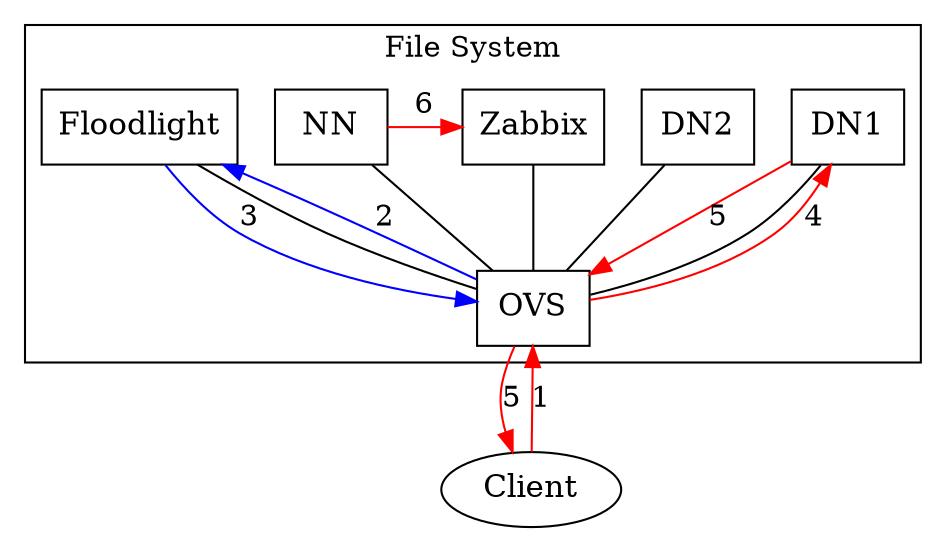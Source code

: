 digraph{

    subgraph cluster_0 {
        node[fontsize=15, shape = box];
        {rank = same; Zabbix; DN1; DN2; NN; Floodlight}
        edge [dir=none]
        OVS;
        Zabbix;
        DN1;
        DN2;
        NN;
        Floodlight;
        OVS -> Zabbix;
        OVS -> DN1
        OVS -> DN2
        OVS -> NN
        OVS -> Floodlight
        label = "File System"
    }

     subgraph connection1 {
        node[fontsize=15];
        Client;
        edge [color=blue]
        OVS -> Floodlight [label= "2"]
        Floodlight ->OVS [label = "3"]
        
    }

     subgraph connection2 {
        edge [color=red]
        Client -> OVS  [label= "1"]
        OVS -> DN1 [label = "4"]
        OVS -> Client [label= "5"]
        DN1 -> OVS  [label = "5"]
        NN -> Zabbix [label = "6"]
    }
   

}